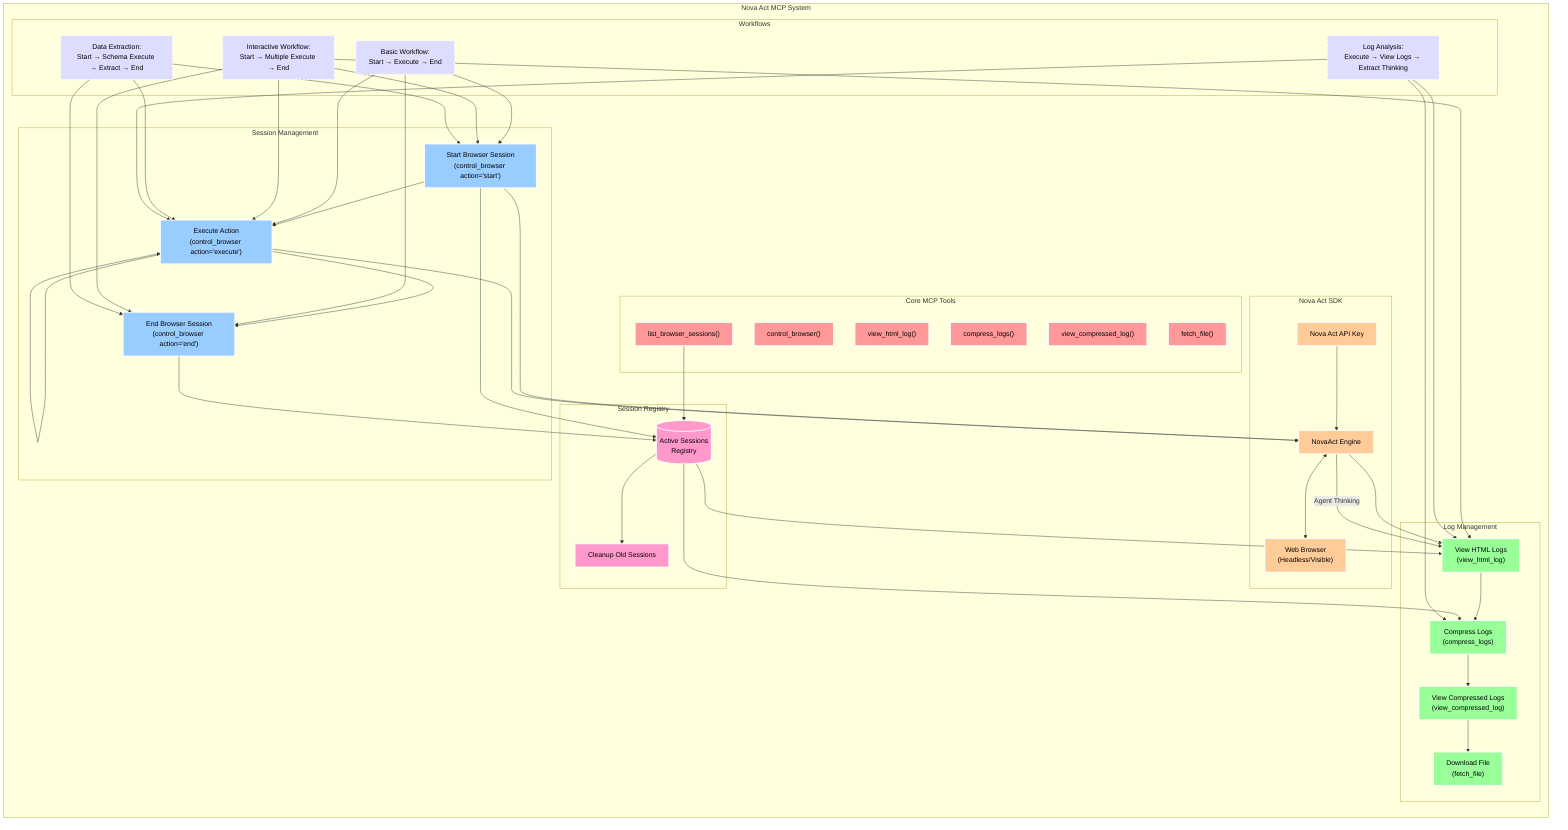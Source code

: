 flowchart TD
    subgraph "Nova Act MCP System"
        direction TB
        
        subgraph "Core MCP Tools"
            direction LR
            list["list_browser_sessions()"]
            control["control_browser()"]
            view["view_html_log()"]
            compress["compress_logs()"]
            viewcomp["view_compressed_log()"]
            fetch["fetch_file()"]
        end
        
        subgraph "Session Management"
            direction TB
            StartSession["Start Browser Session\n(control_browser action='start')"]
            ExecuteSession["Execute Action\n(control_browser action='execute')"]
            EndSession["End Browser Session\n(control_browser action='end')"]
            
            StartSession --> ExecuteSession
            ExecuteSession --> ExecuteSession
            ExecuteSession --> EndSession
        end
        
        subgraph "Log Management"
            direction TB
            ViewLogs["View HTML Logs\n(view_html_log)"]
            CompressLogs["Compress Logs\n(compress_logs)"]
            ViewCompLogs["View Compressed Logs\n(view_compressed_log)"]
            DownloadFile["Download File\n(fetch_file)"]
            
            ViewLogs --> CompressLogs
            CompressLogs --> ViewCompLogs
            ViewCompLogs --> DownloadFile
        end
        
        subgraph "Nova Act SDK"
            NovaAct["NovaAct Engine"]
            Browser["Web Browser\n(Headless/Visible)"]
            APIKey["Nova Act API Key"]
            
            NovaAct <--> Browser
            APIKey --> NovaAct
        end
        
        subgraph "Session Registry"
            ActiveSessions[("Active Sessions\nRegistry")]
            SessionsCleanup["Cleanup Old Sessions"]
            
            ActiveSessions --> SessionsCleanup
        end
        
        subgraph "Workflows"
            direction TB
            Basic["Basic Workflow:\nStart → Execute → End"]
            Interactive["Interactive Workflow:\nStart → Multiple Execute → End"]
            DataExtraction["Data Extraction:\nStart → Schema Execute → Extract → End"]
            LogAnalysis["Log Analysis:\nExecute → View Logs → Extract Thinking"]
        end
    end
    
    %% Connection between components
    list --> ActiveSessions
    
    StartSession --> ActiveSessions
    StartSession --> NovaAct
    ExecuteSession --> NovaAct
    EndSession --> ActiveSessions
    
    NovaAct --> ViewLogs
    NovaAct -- "Agent Thinking" --> ViewLogs
    
    ActiveSessions --> ViewLogs
    ActiveSessions --> CompressLogs
    
    %% Example workflow connections
    Basic --> StartSession
    Basic --> ExecuteSession
    Basic --> EndSession
    
    Interactive --> StartSession
    Interactive --> ExecuteSession
    Interactive --> ViewLogs
    Interactive --> EndSession
    
    DataExtraction --> StartSession
    DataExtraction --> ExecuteSession
    DataExtraction --> EndSession
    
    LogAnalysis --> ExecuteSession
    LogAnalysis --> ViewLogs
    LogAnalysis --> CompressLogs
    
    %% Style definitions - Updated for dark mode
    classDef tool fill:#ff9999,stroke:#ffffff,stroke-width:2px,color:#000000
    classDef session fill:#99ccff,stroke:#ffffff,stroke-width:2px,color:#000000
    classDef logs fill:#99ff99,stroke:#ffffff,stroke-width:2px,color:#000000
    classDef novaAct fill:#ffcc99,stroke:#ffffff,stroke-width:2px,color:#000000
    classDef registry fill:#ff99cc,stroke:#ffffff,stroke-width:2px,color:#000000
    classDef workflow fill:#ddddff,stroke:#ffffff,stroke-width:2px,stroke-dasharray:5 5,color:#000000
    
    %% Apply styles
    class list,control,view,compress,viewcomp,fetch tool
    class StartSession,ExecuteSession,EndSession session
    class ViewLogs,CompressLogs,ViewCompLogs,DownloadFile logs
    class NovaAct,Browser,APIKey novaAct
    class ActiveSessions,SessionsCleanup registry
    class Basic,Interactive,DataExtraction,LogAnalysis workflow